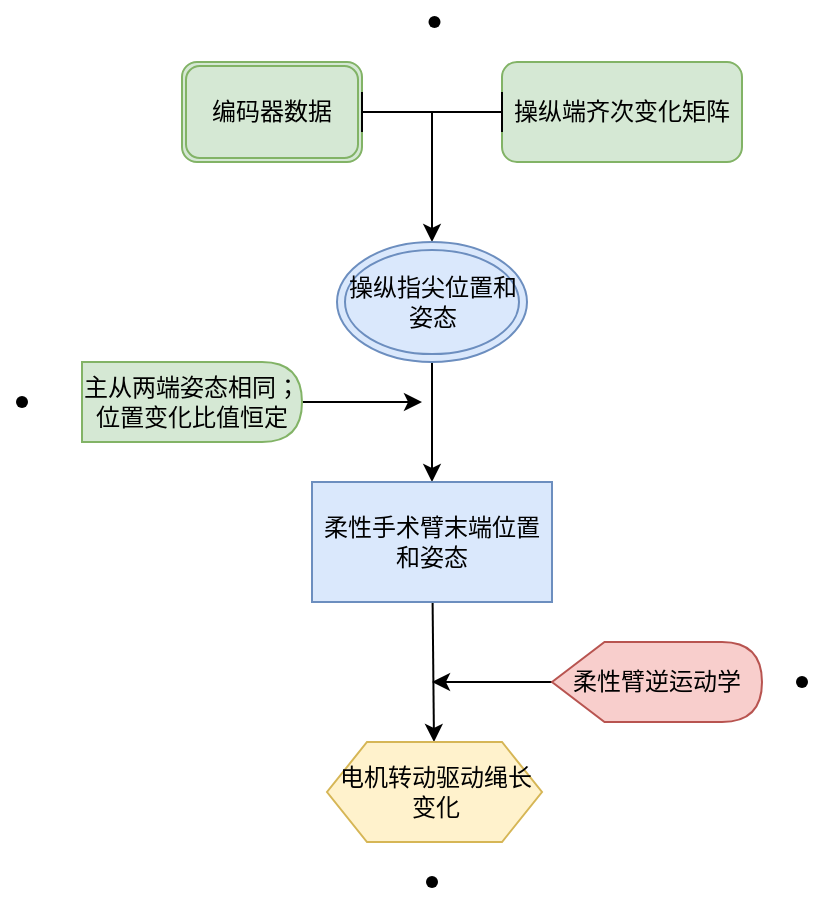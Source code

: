 <mxfile scale="3" border="0">
    <diagram id="kzju68VrOgeu89ZMhhBT" name="Page-1">
        <mxGraphModel dx="525" dy="723" grid="1" gridSize="10" guides="1" tooltips="1" connect="1" arrows="1" fold="1" page="1" pageScale="1" pageWidth="1169" pageHeight="827" background="#FFFFFF" math="0" shadow="0">
            <root>
                <mxCell id="0"/>
                <mxCell id="1" parent="0"/>
                <mxCell id="2" value="编码器数据" style="shape=ext;double=1;rounded=1;whiteSpace=wrap;html=1;fillColor=#d5e8d4;strokeColor=#82b366;" vertex="1" parent="1">
                    <mxGeometry x="120" y="60" width="90" height="50" as="geometry"/>
                </mxCell>
                <mxCell id="3" value="操纵端齐次变化矩阵" style="rounded=1;whiteSpace=wrap;html=1;fillColor=#d5e8d4;strokeColor=#82b366;" vertex="1" parent="1">
                    <mxGeometry x="280" y="60" width="120" height="50" as="geometry"/>
                </mxCell>
                <mxCell id="8" value="" style="edgeStyle=none;html=1;exitX=0.5;exitY=0.5;exitDx=0;exitDy=0;exitPerimeter=0;" edge="1" parent="1" source="4" target="7">
                    <mxGeometry relative="1" as="geometry"/>
                </mxCell>
                <mxCell id="4" value="" style="shape=crossbar;whiteSpace=wrap;html=1;rounded=1;" vertex="1" parent="1">
                    <mxGeometry x="210" y="75" width="70" height="20" as="geometry"/>
                </mxCell>
                <mxCell id="10" value="" style="edgeStyle=none;html=1;" edge="1" parent="1" source="7" target="9">
                    <mxGeometry relative="1" as="geometry"/>
                </mxCell>
                <mxCell id="7" value="操纵指尖位置和姿态" style="ellipse;shape=doubleEllipse;whiteSpace=wrap;html=1;fillColor=#dae8fc;strokeColor=#6c8ebf;" vertex="1" parent="1">
                    <mxGeometry x="197.5" y="150" width="95" height="60" as="geometry"/>
                </mxCell>
                <mxCell id="15" value="" style="edgeStyle=none;html=1;" edge="1" parent="1" source="9" target="14">
                    <mxGeometry relative="1" as="geometry"/>
                </mxCell>
                <mxCell id="9" value="柔性手术臂末端位置和姿态" style="whiteSpace=wrap;html=1;fillColor=#dae8fc;strokeColor=#6c8ebf;" vertex="1" parent="1">
                    <mxGeometry x="185" y="270" width="120" height="60" as="geometry"/>
                </mxCell>
                <mxCell id="13" value="" style="edgeStyle=none;html=1;" edge="1" parent="1" source="12">
                    <mxGeometry relative="1" as="geometry">
                        <mxPoint x="240" y="230" as="targetPoint"/>
                    </mxGeometry>
                </mxCell>
                <mxCell id="12" value="主从两端姿态相同；位置变化比值恒定" style="shape=delay;whiteSpace=wrap;html=1;fillColor=#d5e8d4;strokeColor=#82b366;" vertex="1" parent="1">
                    <mxGeometry x="70" y="210" width="110" height="40" as="geometry"/>
                </mxCell>
                <mxCell id="14" value="电机转动驱动绳长变化" style="shape=hexagon;perimeter=hexagonPerimeter2;whiteSpace=wrap;html=1;fixedSize=1;fillColor=#fff2cc;strokeColor=#d6b656;" vertex="1" parent="1">
                    <mxGeometry x="192.5" y="400" width="107.5" height="50" as="geometry"/>
                </mxCell>
                <mxCell id="17" value="" style="edgeStyle=none;html=1;" edge="1" parent="1" source="16">
                    <mxGeometry relative="1" as="geometry">
                        <mxPoint x="245" y="370" as="targetPoint"/>
                    </mxGeometry>
                </mxCell>
                <mxCell id="16" value="柔性臂逆运动学" style="shape=display;whiteSpace=wrap;html=1;fillColor=#f8cecc;strokeColor=#b85450;" vertex="1" parent="1">
                    <mxGeometry x="305" y="350" width="105" height="40" as="geometry"/>
                </mxCell>
                <mxCell id="19" value="" style="shape=waypoint;sketch=0;fillStyle=solid;size=6;pointerEvents=1;points=[];fillColor=none;resizable=0;rotatable=0;perimeter=centerPerimeter;snapToPoint=1;" vertex="1" parent="1">
                    <mxGeometry x="30" y="220" width="20" height="20" as="geometry"/>
                </mxCell>
                <mxCell id="20" value="" style="shape=waypoint;sketch=0;fillStyle=solid;size=6;pointerEvents=1;points=[];fillColor=none;resizable=0;rotatable=0;perimeter=centerPerimeter;snapToPoint=1;" vertex="1" parent="1">
                    <mxGeometry x="420" y="360" width="20" height="20" as="geometry"/>
                </mxCell>
                <mxCell id="21" value="" style="shape=waypoint;sketch=0;fillStyle=solid;size=6;pointerEvents=1;points=[];fillColor=none;resizable=0;rotatable=0;perimeter=centerPerimeter;snapToPoint=1;" vertex="1" parent="1">
                    <mxGeometry x="236.25" y="30" width="20" height="20" as="geometry"/>
                </mxCell>
                <mxCell id="22" value="" style="shape=waypoint;sketch=0;fillStyle=solid;size=6;pointerEvents=1;points=[];fillColor=none;resizable=0;rotatable=0;perimeter=centerPerimeter;snapToPoint=1;" vertex="1" parent="1">
                    <mxGeometry x="235" y="460" width="20" height="20" as="geometry"/>
                </mxCell>
            </root>
        </mxGraphModel>
    </diagram>
</mxfile>